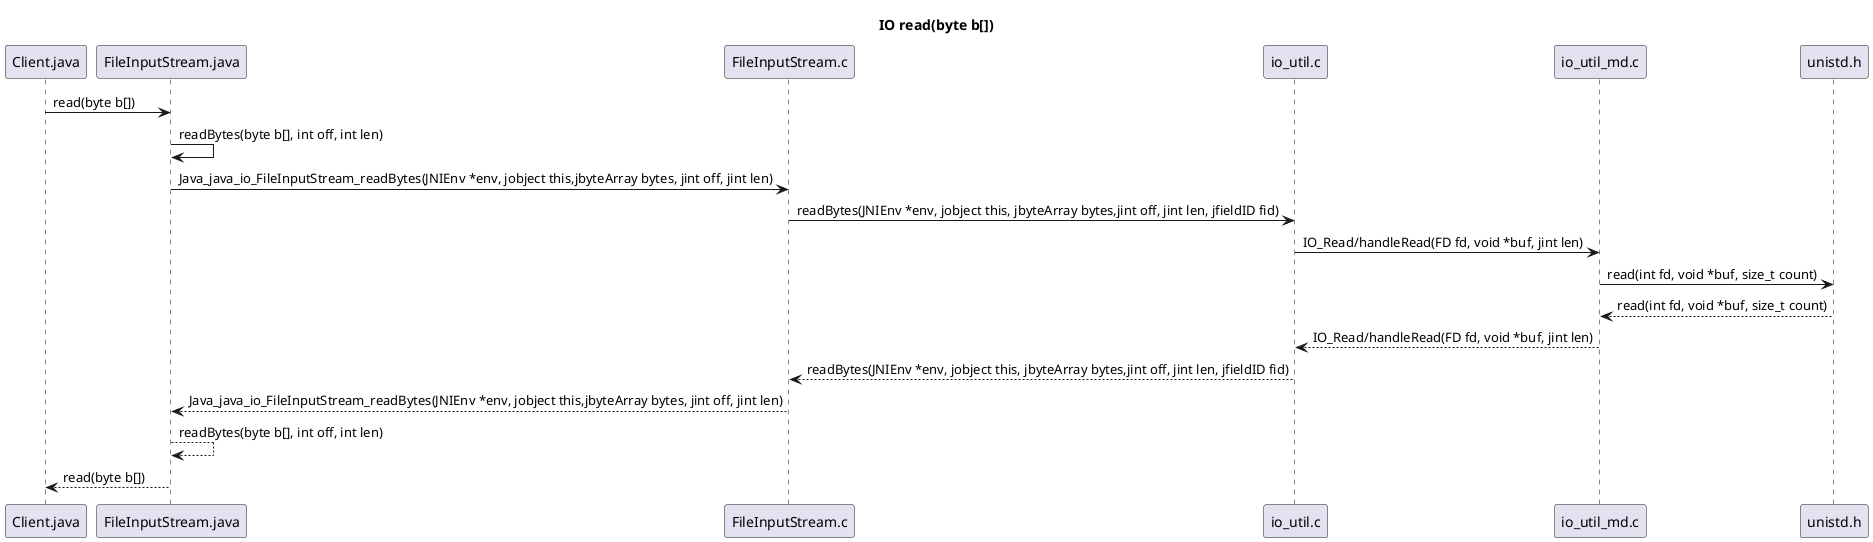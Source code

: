 @startuml

title IO read(byte b[])

Client.java -> FileInputStream.java : read(byte b[])

FileInputStream.java -> FileInputStream.java : readBytes(byte b[], int off, int len)

FileInputStream.java -> FileInputStream.c : Java_java_io_FileInputStream_readBytes(JNIEnv *env, jobject this,jbyteArray bytes, jint off, jint len)

FileInputStream.c -> io_util.c : readBytes(JNIEnv *env, jobject this, jbyteArray bytes,jint off, jint len, jfieldID fid)

io_util.c -> io_util_md.c : IO_Read/handleRead(FD fd, void *buf, jint len)

io_util_md.c -> unistd.h : read(int fd, void *buf, size_t count)

io_util_md.c <-- unistd.h : read(int fd, void *buf, size_t count)

io_util.c <-- io_util_md.c : IO_Read/handleRead(FD fd, void *buf, jint len)

FileInputStream.c <-- io_util.c : readBytes(JNIEnv *env, jobject this, jbyteArray bytes,jint off, jint len, jfieldID fid)

FileInputStream.java <-- FileInputStream.c: Java_java_io_FileInputStream_readBytes(JNIEnv *env, jobject this,jbyteArray bytes, jint off, jint len)

FileInputStream.java --> FileInputStream.java : readBytes(byte b[], int off, int len)

Client.java  <-- FileInputStream.java : read(byte b[])

@enduml
